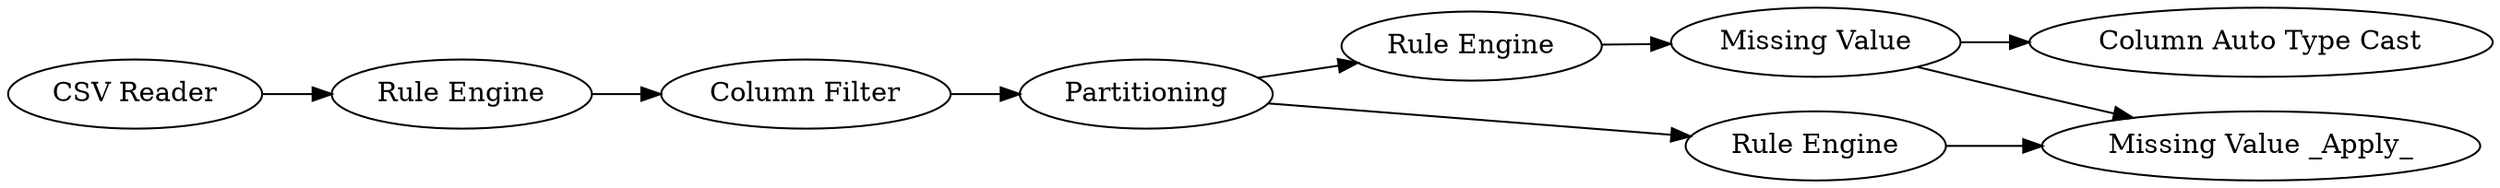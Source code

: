 digraph {
	88 [label="CSV Reader"]
	23 [label="Rule Engine"]
	24 [label=Partitioning]
	26 [label="Column Filter"]
	90 [label="Rule Engine"]
	92 [label="Missing Value"]
	93 [label="Rule Engine"]
	94 [label="Missing Value _Apply_"]
	95 [label="Column Auto Type Cast"]
	23 -> 26
	26 -> 24
	88 -> 23
	24 -> 90
	24 -> 93
	90 -> 92
	92 -> 94
	92 -> 95
	93 -> 94
	rankdir=LR
}
